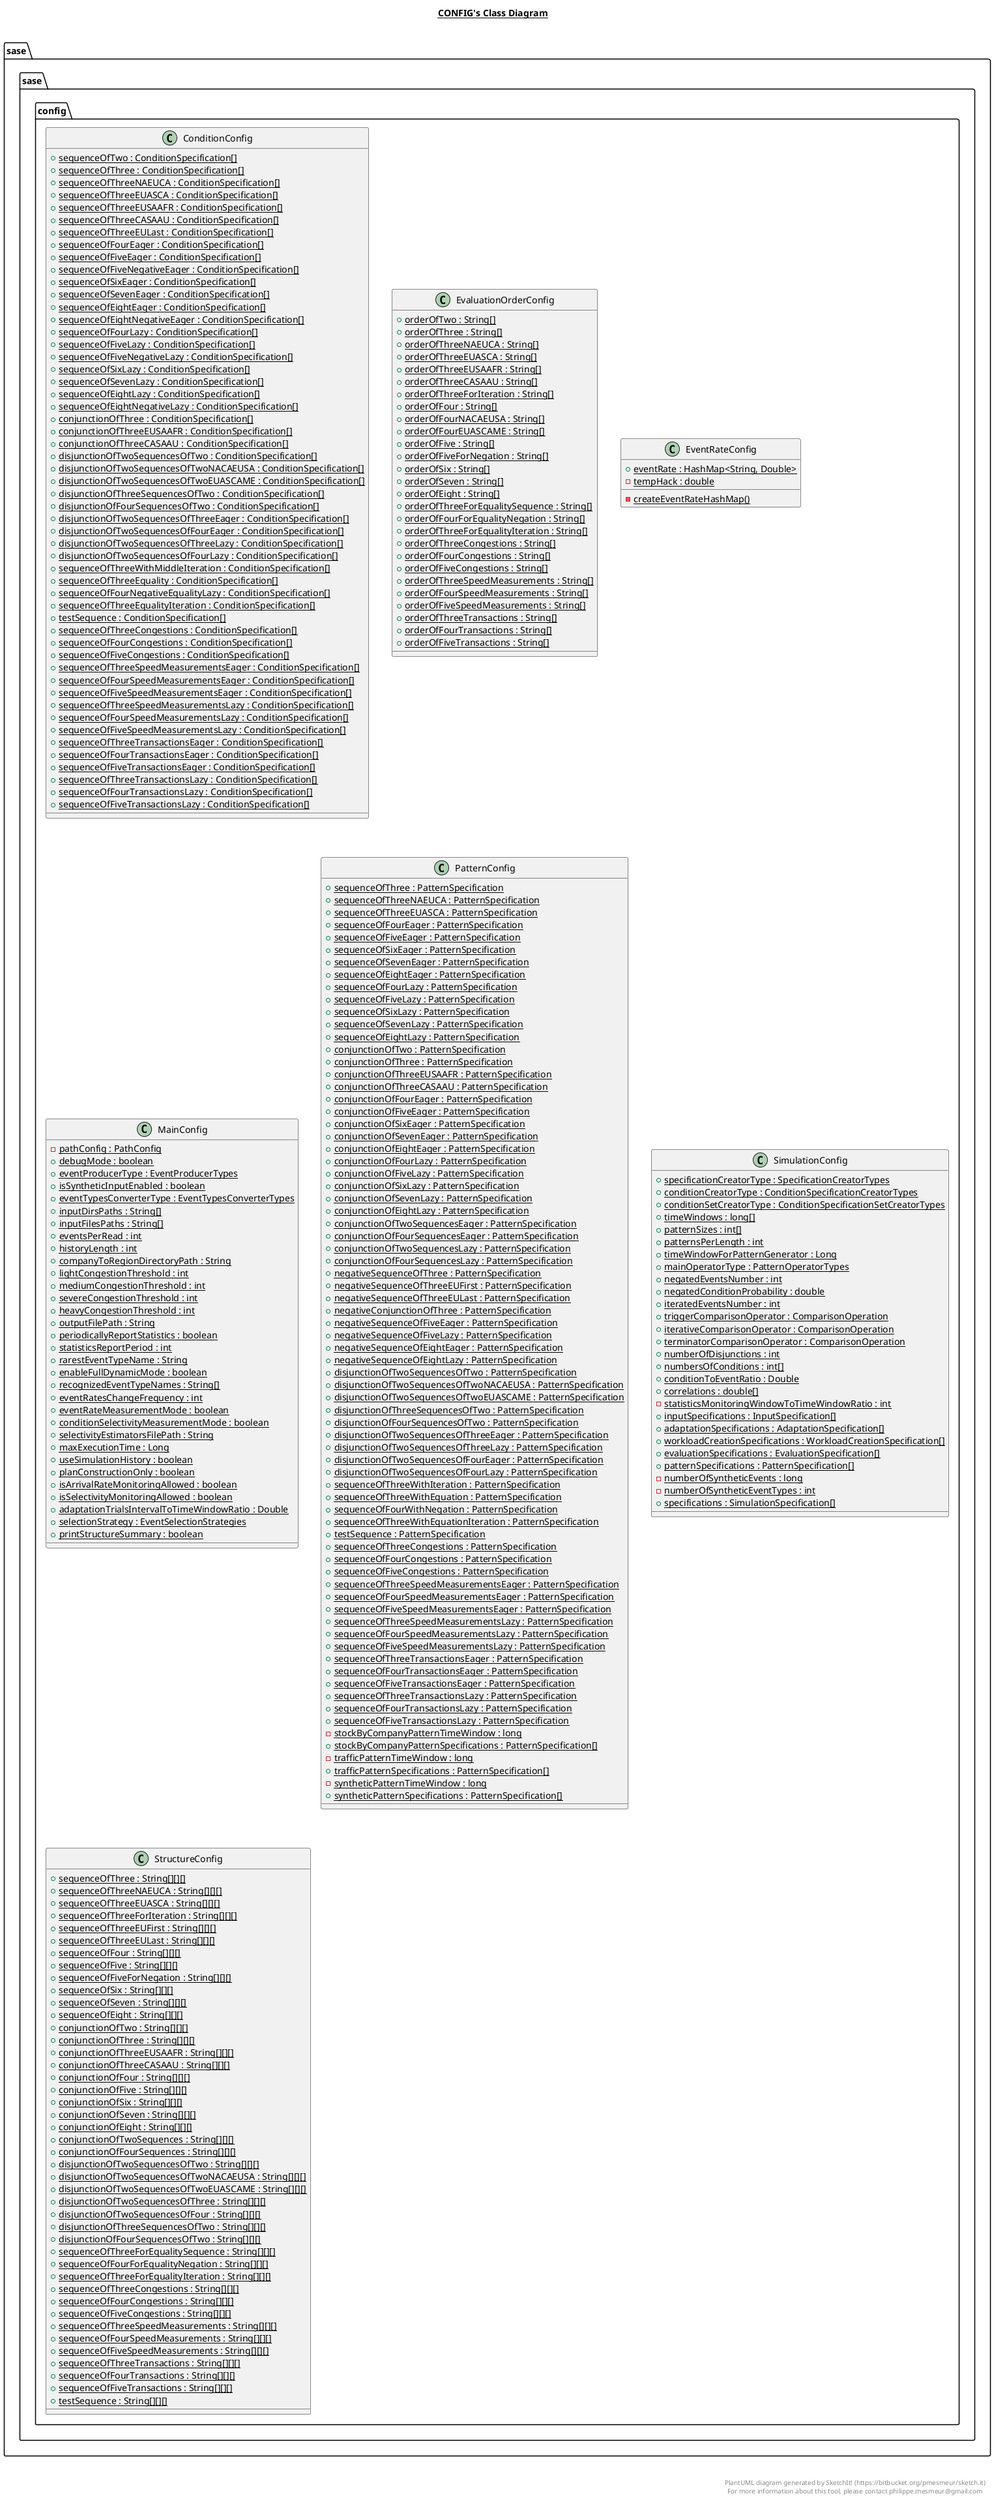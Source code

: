 @startuml

title __CONFIG's Class Diagram__\n

  package sase.sase.config {
    class ConditionConfig {
        {static} + sequenceOfTwo : ConditionSpecification[]
        {static} + sequenceOfThree : ConditionSpecification[]
        {static} + sequenceOfThreeNAEUCA : ConditionSpecification[]
        {static} + sequenceOfThreeEUASCA : ConditionSpecification[]
        {static} + sequenceOfThreeEUSAAFR : ConditionSpecification[]
        {static} + sequenceOfThreeCASAAU : ConditionSpecification[]
        {static} + sequenceOfThreeEULast : ConditionSpecification[]
        {static} + sequenceOfFourEager : ConditionSpecification[]
        {static} + sequenceOfFiveEager : ConditionSpecification[]
        {static} + sequenceOfFiveNegativeEager : ConditionSpecification[]
        {static} + sequenceOfSixEager : ConditionSpecification[]
        {static} + sequenceOfSevenEager : ConditionSpecification[]
        {static} + sequenceOfEightEager : ConditionSpecification[]
        {static} + sequenceOfEightNegativeEager : ConditionSpecification[]
        {static} + sequenceOfFourLazy : ConditionSpecification[]
        {static} + sequenceOfFiveLazy : ConditionSpecification[]
        {static} + sequenceOfFiveNegativeLazy : ConditionSpecification[]
        {static} + sequenceOfSixLazy : ConditionSpecification[]
        {static} + sequenceOfSevenLazy : ConditionSpecification[]
        {static} + sequenceOfEightLazy : ConditionSpecification[]
        {static} + sequenceOfEightNegativeLazy : ConditionSpecification[]
        {static} + conjunctionOfThree : ConditionSpecification[]
        {static} + conjunctionOfThreeEUSAAFR : ConditionSpecification[]
        {static} + conjunctionOfThreeCASAAU : ConditionSpecification[]
        {static} + disjunctionOfTwoSequencesOfTwo : ConditionSpecification[]
        {static} + disjunctionOfTwoSequencesOfTwoNACAEUSA : ConditionSpecification[]
        {static} + disjunctionOfTwoSequencesOfTwoEUASCAME : ConditionSpecification[]
        {static} + disjunctionOfThreeSequencesOfTwo : ConditionSpecification[]
        {static} + disjunctionOfFourSequencesOfTwo : ConditionSpecification[]
        {static} + disjunctionOfTwoSequencesOfThreeEager : ConditionSpecification[]
        {static} + disjunctionOfTwoSequencesOfFourEager : ConditionSpecification[]
        {static} + disjunctionOfTwoSequencesOfThreeLazy : ConditionSpecification[]
        {static} + disjunctionOfTwoSequencesOfFourLazy : ConditionSpecification[]
        {static} + sequenceOfThreeWithMiddleIteration : ConditionSpecification[]
        {static} + sequenceOfThreeEquality : ConditionSpecification[]
        {static} + sequenceOfFourNegativeEqualityLazy : ConditionSpecification[]
        {static} + sequenceOfThreeEqualityIteration : ConditionSpecification[]
        {static} + testSequence : ConditionSpecification[]
        {static} + sequenceOfThreeCongestions : ConditionSpecification[]
        {static} + sequenceOfFourCongestions : ConditionSpecification[]
        {static} + sequenceOfFiveCongestions : ConditionSpecification[]
        {static} + sequenceOfThreeSpeedMeasurementsEager : ConditionSpecification[]
        {static} + sequenceOfFourSpeedMeasurementsEager : ConditionSpecification[]
        {static} + sequenceOfFiveSpeedMeasurementsEager : ConditionSpecification[]
        {static} + sequenceOfThreeSpeedMeasurementsLazy : ConditionSpecification[]
        {static} + sequenceOfFourSpeedMeasurementsLazy : ConditionSpecification[]
        {static} + sequenceOfFiveSpeedMeasurementsLazy : ConditionSpecification[]
        {static} + sequenceOfThreeTransactionsEager : ConditionSpecification[]
        {static} + sequenceOfFourTransactionsEager : ConditionSpecification[]
        {static} + sequenceOfFiveTransactionsEager : ConditionSpecification[]
        {static} + sequenceOfThreeTransactionsLazy : ConditionSpecification[]
        {static} + sequenceOfFourTransactionsLazy : ConditionSpecification[]
        {static} + sequenceOfFiveTransactionsLazy : ConditionSpecification[]
    }
  }
  

  package sase.sase.config {
    class EvaluationOrderConfig {
        {static} + orderOfTwo : String[]
        {static} + orderOfThree : String[]
        {static} + orderOfThreeNAEUCA : String[]
        {static} + orderOfThreeEUASCA : String[]
        {static} + orderOfThreeEUSAAFR : String[]
        {static} + orderOfThreeCASAAU : String[]
        {static} + orderOfThreeForIteration : String[]
        {static} + orderOfFour : String[]
        {static} + orderOfFourNACAEUSA : String[]
        {static} + orderOfFourEUASCAME : String[]
        {static} + orderOfFive : String[]
        {static} + orderOfFiveForNegation : String[]
        {static} + orderOfSix : String[]
        {static} + orderOfSeven : String[]
        {static} + orderOfEight : String[]
        {static} + orderOfThreeForEqualitySequence : String[]
        {static} + orderOfFourForEqualityNegation : String[]
        {static} + orderOfThreeForEqualityIteration : String[]
        {static} + orderOfThreeCongestions : String[]
        {static} + orderOfFourCongestions : String[]
        {static} + orderOfFiveCongestions : String[]
        {static} + orderOfThreeSpeedMeasurements : String[]
        {static} + orderOfFourSpeedMeasurements : String[]
        {static} + orderOfFiveSpeedMeasurements : String[]
        {static} + orderOfThreeTransactions : String[]
        {static} + orderOfFourTransactions : String[]
        {static} + orderOfFiveTransactions : String[]
    }
  }
  

  package sase.sase.config {
    class EventRateConfig {
        {static} + eventRate : HashMap<String, Double>
        {static} - tempHack : double
        {static} - createEventRateHashMap()
    }
  }
  

  package sase.sase.config {
    class MainConfig {
        {static} - pathConfig : PathConfig
        {static} + debugMode : boolean
        {static} + eventProducerType : EventProducerTypes
        {static} + isSyntheticInputEnabled : boolean
        {static} + eventTypesConverterType : EventTypesConverterTypes
        {static} + inputDirsPaths : String[]
        {static} + inputFilesPaths : String[]
        {static} + eventsPerRead : int
        {static} + historyLength : int
        {static} + companyToRegionDirectoryPath : String
        {static} + lightCongestionThreshold : int
        {static} + mediumCongestionThreshold : int
        {static} + severeCongestionThreshold : int
        {static} + heavyCongestionThreshold : int
        {static} + outputFilePath : String
        {static} + periodicallyReportStatistics : boolean
        {static} + statisticsReportPeriod : int
        {static} + rarestEventTypeName : String
        {static} + enableFullDynamicMode : boolean
        {static} + recognizedEventTypeNames : String[]
        {static} + eventRatesChangeFrequency : int
        {static} + eventRateMeasurementMode : boolean
        {static} + conditionSelectivityMeasurementMode : boolean
        {static} + selectivityEstimatorsFilePath : String
        {static} + maxExecutionTime : Long
        {static} + useSimulationHistory : boolean
        {static} + planConstructionOnly : boolean
        {static} + isArrivalRateMonitoringAllowed : boolean
        {static} + isSelectivityMonitoringAllowed : boolean
        {static} + adaptationTrialsIntervalToTimeWindowRatio : Double
        {static} + selectionStrategy : EventSelectionStrategies
        {static} + printStructureSummary : boolean
    }
  }
  

  package sase.sase.config {
    class PatternConfig {
        {static} + sequenceOfThree : PatternSpecification
        {static} + sequenceOfThreeNAEUCA : PatternSpecification
        {static} + sequenceOfThreeEUASCA : PatternSpecification
        {static} + sequenceOfFourEager : PatternSpecification
        {static} + sequenceOfFiveEager : PatternSpecification
        {static} + sequenceOfSixEager : PatternSpecification
        {static} + sequenceOfSevenEager : PatternSpecification
        {static} + sequenceOfEightEager : PatternSpecification
        {static} + sequenceOfFourLazy : PatternSpecification
        {static} + sequenceOfFiveLazy : PatternSpecification
        {static} + sequenceOfSixLazy : PatternSpecification
        {static} + sequenceOfSevenLazy : PatternSpecification
        {static} + sequenceOfEightLazy : PatternSpecification
        {static} + conjunctionOfTwo : PatternSpecification
        {static} + conjunctionOfThree : PatternSpecification
        {static} + conjunctionOfThreeEUSAAFR : PatternSpecification
        {static} + conjunctionOfThreeCASAAU : PatternSpecification
        {static} + conjunctionOfFourEager : PatternSpecification
        {static} + conjunctionOfFiveEager : PatternSpecification
        {static} + conjunctionOfSixEager : PatternSpecification
        {static} + conjunctionOfSevenEager : PatternSpecification
        {static} + conjunctionOfEightEager : PatternSpecification
        {static} + conjunctionOfFourLazy : PatternSpecification
        {static} + conjunctionOfFiveLazy : PatternSpecification
        {static} + conjunctionOfSixLazy : PatternSpecification
        {static} + conjunctionOfSevenLazy : PatternSpecification
        {static} + conjunctionOfEightLazy : PatternSpecification
        {static} + conjunctionOfTwoSequencesEager : PatternSpecification
        {static} + conjunctionOfFourSequencesEager : PatternSpecification
        {static} + conjunctionOfTwoSequencesLazy : PatternSpecification
        {static} + conjunctionOfFourSequencesLazy : PatternSpecification
        {static} + negativeSequenceOfThree : PatternSpecification
        {static} + negativeSequenceOfThreeEUFirst : PatternSpecification
        {static} + negativeSequenceOfThreeEULast : PatternSpecification
        {static} + negativeConjunctionOfThree : PatternSpecification
        {static} + negativeSequenceOfFiveEager : PatternSpecification
        {static} + negativeSequenceOfFiveLazy : PatternSpecification
        {static} + negativeSequenceOfEightEager : PatternSpecification
        {static} + negativeSequenceOfEightLazy : PatternSpecification
        {static} + disjunctionOfTwoSequencesOfTwo : PatternSpecification
        {static} + disjunctionOfTwoSequencesOfTwoNACAEUSA : PatternSpecification
        {static} + disjunctionOfTwoSequencesOfTwoEUASCAME : PatternSpecification
        {static} + disjunctionOfThreeSequencesOfTwo : PatternSpecification
        {static} + disjunctionOfFourSequencesOfTwo : PatternSpecification
        {static} + disjunctionOfTwoSequencesOfThreeEager : PatternSpecification
        {static} + disjunctionOfTwoSequencesOfThreeLazy : PatternSpecification
        {static} + disjunctionOfTwoSequencesOfFourEager : PatternSpecification
        {static} + disjunctionOfTwoSequencesOfFourLazy : PatternSpecification
        {static} + sequenceOfThreeWithIteration : PatternSpecification
        {static} + sequenceOfThreeWithEquation : PatternSpecification
        {static} + sequenceOfFourWithNegation : PatternSpecification
        {static} + sequenceOfThreeWithEquationIteration : PatternSpecification
        {static} + testSequence : PatternSpecification
        {static} + sequenceOfThreeCongestions : PatternSpecification
        {static} + sequenceOfFourCongestions : PatternSpecification
        {static} + sequenceOfFiveCongestions : PatternSpecification
        {static} + sequenceOfThreeSpeedMeasurementsEager : PatternSpecification
        {static} + sequenceOfFourSpeedMeasurementsEager : PatternSpecification
        {static} + sequenceOfFiveSpeedMeasurementsEager : PatternSpecification
        {static} + sequenceOfThreeSpeedMeasurementsLazy : PatternSpecification
        {static} + sequenceOfFourSpeedMeasurementsLazy : PatternSpecification
        {static} + sequenceOfFiveSpeedMeasurementsLazy : PatternSpecification
        {static} + sequenceOfThreeTransactionsEager : PatternSpecification
        {static} + sequenceOfFourTransactionsEager : PatternSpecification
        {static} + sequenceOfFiveTransactionsEager : PatternSpecification
        {static} + sequenceOfThreeTransactionsLazy : PatternSpecification
        {static} + sequenceOfFourTransactionsLazy : PatternSpecification
        {static} + sequenceOfFiveTransactionsLazy : PatternSpecification
        {static} - stockByCompanyPatternTimeWindow : long
        {static} + stockByCompanyPatternSpecifications : PatternSpecification[]
        {static} - trafficPatternTimeWindow : long
        {static} + trafficPatternSpecifications : PatternSpecification[]
        {static} - syntheticPatternTimeWindow : long
        {static} + syntheticPatternSpecifications : PatternSpecification[]
    }
  }
  

  package sase.sase.config {
    class SimulationConfig {
        {static} + specificationCreatorType : SpecificationCreatorTypes
        {static} + conditionCreatorType : ConditionSpecificationCreatorTypes
        {static} + conditionSetCreatorType : ConditionSpecificationSetCreatorTypes
        {static} + timeWindows : long[]
        {static} + patternSizes : int[]
        {static} + patternsPerLength : int
        {static} + timeWindowForPatternGenerator : Long
        {static} + mainOperatorType : PatternOperatorTypes
        {static} + negatedEventsNumber : int
        {static} + negatedConditionProbability : double
        {static} + iteratedEventsNumber : int
        {static} + triggerComparisonOperator : ComparisonOperation
        {static} + iterativeComparisonOperator : ComparisonOperation
        {static} + terminatorComparisonOperator : ComparisonOperation
        {static} + numberOfDisjunctions : int
        {static} + numbersOfConditions : int[]
        {static} + conditionToEventRatio : Double
        {static} + correlations : double[]
        {static} - statisticsMonitoringWindowToTimeWindowRatio : int
        {static} + inputSpecifications : InputSpecification[]
        {static} + adaptationSpecifications : AdaptationSpecification[]
        {static} + workloadCreationSpecifications : WorkloadCreationSpecification[]
        {static} + evaluationSpecifications : EvaluationSpecification[]
        {static} + patternSpecifications : PatternSpecification[]
        {static} - numberOfSyntheticEvents : long
        {static} - numberOfSyntheticEventTypes : int
        {static} + specifications : SimulationSpecification[]
    }
  }
  

  package sase.sase.config {
    class StructureConfig {
        {static} + sequenceOfThree : String[][][]
        {static} + sequenceOfThreeNAEUCA : String[][][]
        {static} + sequenceOfThreeEUASCA : String[][][]
        {static} + sequenceOfThreeForIteration : String[][][]
        {static} + sequenceOfThreeEUFirst : String[][][]
        {static} + sequenceOfThreeEULast : String[][][]
        {static} + sequenceOfFour : String[][][]
        {static} + sequenceOfFive : String[][][]
        {static} + sequenceOfFiveForNegation : String[][][]
        {static} + sequenceOfSix : String[][][]
        {static} + sequenceOfSeven : String[][][]
        {static} + sequenceOfEight : String[][][]
        {static} + conjunctionOfTwo : String[][][]
        {static} + conjunctionOfThree : String[][][]
        {static} + conjunctionOfThreeEUSAAFR : String[][][]
        {static} + conjunctionOfThreeCASAAU : String[][][]
        {static} + conjunctionOfFour : String[][][]
        {static} + conjunctionOfFive : String[][][]
        {static} + conjunctionOfSix : String[][][]
        {static} + conjunctionOfSeven : String[][][]
        {static} + conjunctionOfEight : String[][][]
        {static} + conjunctionOfTwoSequences : String[][][]
        {static} + conjunctionOfFourSequences : String[][][]
        {static} + disjunctionOfTwoSequencesOfTwo : String[][][]
        {static} + disjunctionOfTwoSequencesOfTwoNACAEUSA : String[][][]
        {static} + disjunctionOfTwoSequencesOfTwoEUASCAME : String[][][]
        {static} + disjunctionOfTwoSequencesOfThree : String[][][]
        {static} + disjunctionOfTwoSequencesOfFour : String[][][]
        {static} + disjunctionOfThreeSequencesOfTwo : String[][][]
        {static} + disjunctionOfFourSequencesOfTwo : String[][][]
        {static} + sequenceOfThreeForEqualitySequence : String[][][]
        {static} + sequenceOfFourForEqualityNegation : String[][][]
        {static} + sequenceOfThreeForEqualityIteration : String[][][]
        {static} + sequenceOfThreeCongestions : String[][][]
        {static} + sequenceOfFourCongestions : String[][][]
        {static} + sequenceOfFiveCongestions : String[][][]
        {static} + sequenceOfThreeSpeedMeasurements : String[][][]
        {static} + sequenceOfFourSpeedMeasurements : String[][][]
        {static} + sequenceOfFiveSpeedMeasurements : String[][][]
        {static} + sequenceOfThreeTransactions : String[][][]
        {static} + sequenceOfFourTransactions : String[][][]
        {static} + sequenceOfFiveTransactions : String[][][]
        {static} + testSequence : String[][][]
    }
  }
  



right footer


PlantUML diagram generated by SketchIt! (https://bitbucket.org/pmesmeur/sketch.it)
For more information about this tool, please contact philippe.mesmeur@gmail.com
endfooter

@enduml
